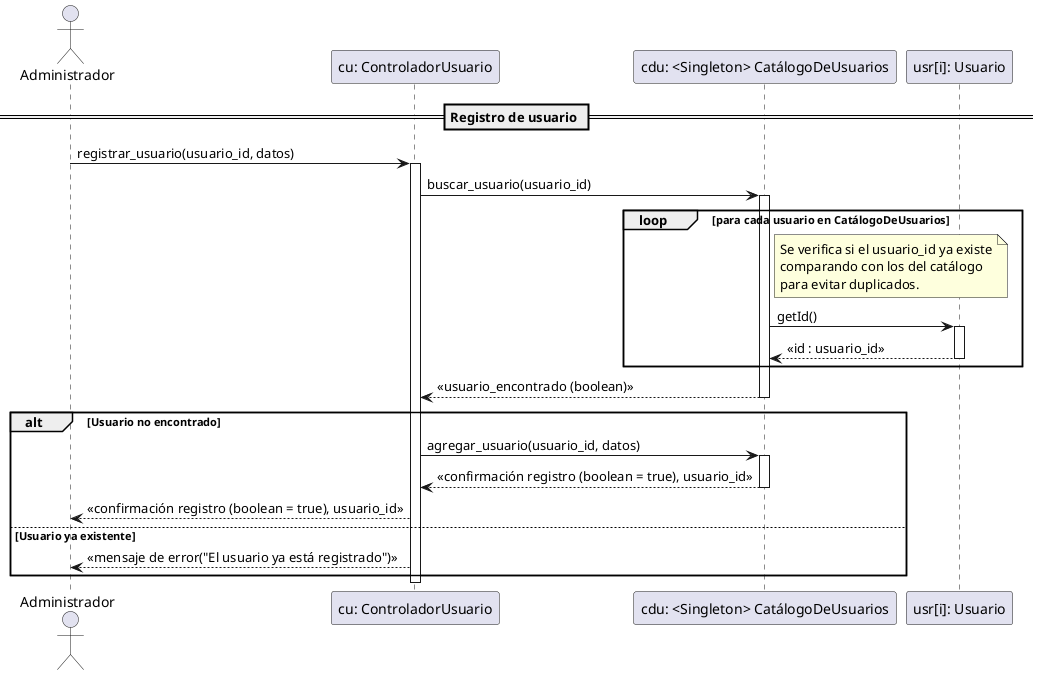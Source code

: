 @startuml
actor Administrador

participant "cu: ControladorUsuario" as CU
participant "cdu: <Singleton> CatálogoDeUsuarios" as CatU
participant "usr[i]: Usuario" as U

== Registro de usuario ==
Administrador -> CU : registrar_usuario(usuario_id, datos)
activate CU

CU -> CatU : buscar_usuario(usuario_id)
activate CatU

loop para cada usuario en CatálogoDeUsuarios
    note right of CatU
        Se verifica si el usuario_id ya existe
        comparando con los del catálogo
        para evitar duplicados.
    end note
    CatU -> U : getId()
    activate U
    U --> CatU : <<id : usuario_id>>
    deactivate U
end

CatU --> CU : <<usuario_encontrado (boolean)>>
deactivate CatU

alt Usuario no encontrado
    CU -> CatU : agregar_usuario(usuario_id, datos)
    activate CatU
    CatU --> CU : <<confirmación registro (boolean = true), usuario_id>>
    deactivate CatU
    CU --> Administrador : <<confirmación registro (boolean = true), usuario_id>>
else Usuario ya existente
    CU --> Administrador : <<mensaje de error("El usuario ya está registrado")>>
end

deactivate CU
@enduml
